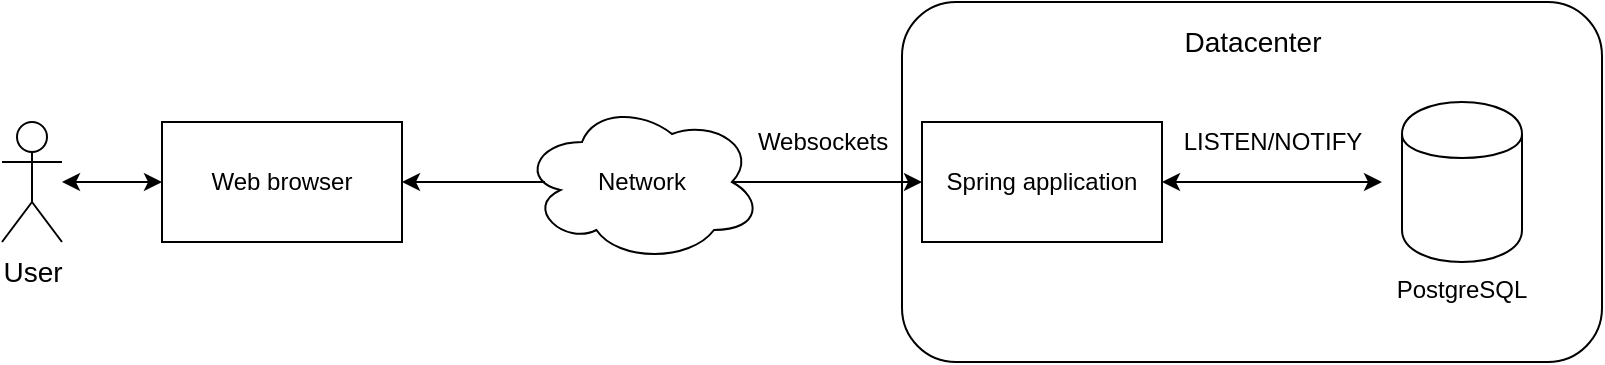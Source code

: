 <mxfile version="13.0.8" type="device"><diagram id="ln6tADWlXULPU6BtPidj" name="Page-1"><mxGraphModel dx="870" dy="608" grid="1" gridSize="10" guides="1" tooltips="1" connect="1" arrows="1" fold="1" page="1" pageScale="1" pageWidth="827" pageHeight="1169" math="0" shadow="0"><root><mxCell id="0"/><mxCell id="1" parent="0"/><mxCell id="pbmYwLW4aDt1uF7TUPV--13" value="" style="rounded=1;whiteSpace=wrap;html=1;" vertex="1" parent="1"><mxGeometry x="464" y="110" width="350" height="180" as="geometry"/></mxCell><mxCell id="pbmYwLW4aDt1uF7TUPV--1" value="Web browser" style="rounded=0;whiteSpace=wrap;html=1;" vertex="1" parent="1"><mxGeometry x="94" y="170" width="120" height="60" as="geometry"/></mxCell><mxCell id="pbmYwLW4aDt1uF7TUPV--2" value="Spring application" style="rounded=0;whiteSpace=wrap;html=1;" vertex="1" parent="1"><mxGeometry x="474" y="170" width="120" height="60" as="geometry"/></mxCell><mxCell id="pbmYwLW4aDt1uF7TUPV--3" value="Network" style="ellipse;shape=cloud;whiteSpace=wrap;html=1;" vertex="1" parent="1"><mxGeometry x="274" y="160" width="120" height="80" as="geometry"/></mxCell><mxCell id="pbmYwLW4aDt1uF7TUPV--4" value="PostgreSQL" style="shape=cylinder;whiteSpace=wrap;html=1;boundedLbl=1;backgroundOutline=1;labelPosition=center;verticalLabelPosition=bottom;align=center;verticalAlign=top;" vertex="1" parent="1"><mxGeometry x="714" y="160" width="60" height="80" as="geometry"/></mxCell><mxCell id="pbmYwLW4aDt1uF7TUPV--5" value="" style="endArrow=classic;startArrow=classic;html=1;exitX=1;exitY=0.5;exitDx=0;exitDy=0;" edge="1" parent="1" source="pbmYwLW4aDt1uF7TUPV--2"><mxGeometry width="50" height="50" relative="1" as="geometry"><mxPoint x="354" y="340" as="sourcePoint"/><mxPoint x="704" y="200" as="targetPoint"/></mxGeometry></mxCell><mxCell id="pbmYwLW4aDt1uF7TUPV--7" value="" style="endArrow=classic;html=1;exitX=0.875;exitY=0.5;exitDx=0;exitDy=0;exitPerimeter=0;" edge="1" parent="1" source="pbmYwLW4aDt1uF7TUPV--3"><mxGeometry width="50" height="50" relative="1" as="geometry"><mxPoint x="424" y="250" as="sourcePoint"/><mxPoint x="474" y="200" as="targetPoint"/></mxGeometry></mxCell><mxCell id="pbmYwLW4aDt1uF7TUPV--8" value="" style="endArrow=classic;html=1;entryX=1;entryY=0.5;entryDx=0;entryDy=0;exitX=0.096;exitY=0.5;exitDx=0;exitDy=0;exitPerimeter=0;" edge="1" parent="1" source="pbmYwLW4aDt1uF7TUPV--3" target="pbmYwLW4aDt1uF7TUPV--1"><mxGeometry width="50" height="50" relative="1" as="geometry"><mxPoint x="354" y="340" as="sourcePoint"/><mxPoint x="404" y="290" as="targetPoint"/></mxGeometry></mxCell><mxCell id="pbmYwLW4aDt1uF7TUPV--9" value="Websockets" style="text;html=1;align=center;verticalAlign=middle;resizable=0;points=[];autosize=1;" vertex="1" parent="1"><mxGeometry x="384" y="170" width="80" height="20" as="geometry"/></mxCell><mxCell id="pbmYwLW4aDt1uF7TUPV--10" value="LISTEN/NOTIFY" style="text;html=1;align=center;verticalAlign=middle;resizable=0;points=[];autosize=1;" vertex="1" parent="1"><mxGeometry x="594" y="170" width="110" height="20" as="geometry"/></mxCell><mxCell id="pbmYwLW4aDt1uF7TUPV--14" value="Datacenter" style="text;html=1;align=center;verticalAlign=middle;resizable=0;points=[];autosize=1;fontSize=14;" vertex="1" parent="1"><mxGeometry x="599" y="120" width="80" height="20" as="geometry"/></mxCell><mxCell id="pbmYwLW4aDt1uF7TUPV--16" value="User" style="shape=umlActor;verticalLabelPosition=bottom;labelBackgroundColor=#ffffff;verticalAlign=top;html=1;outlineConnect=0;fontSize=14;" vertex="1" parent="1"><mxGeometry x="14" y="170" width="30" height="60" as="geometry"/></mxCell><mxCell id="pbmYwLW4aDt1uF7TUPV--17" value="" style="endArrow=classic;startArrow=classic;html=1;fontSize=14;entryX=0;entryY=0.5;entryDx=0;entryDy=0;" edge="1" parent="1" source="pbmYwLW4aDt1uF7TUPV--16" target="pbmYwLW4aDt1uF7TUPV--1"><mxGeometry width="50" height="50" relative="1" as="geometry"><mxPoint x="364" y="340" as="sourcePoint"/><mxPoint x="414" y="290" as="targetPoint"/></mxGeometry></mxCell></root></mxGraphModel></diagram></mxfile>